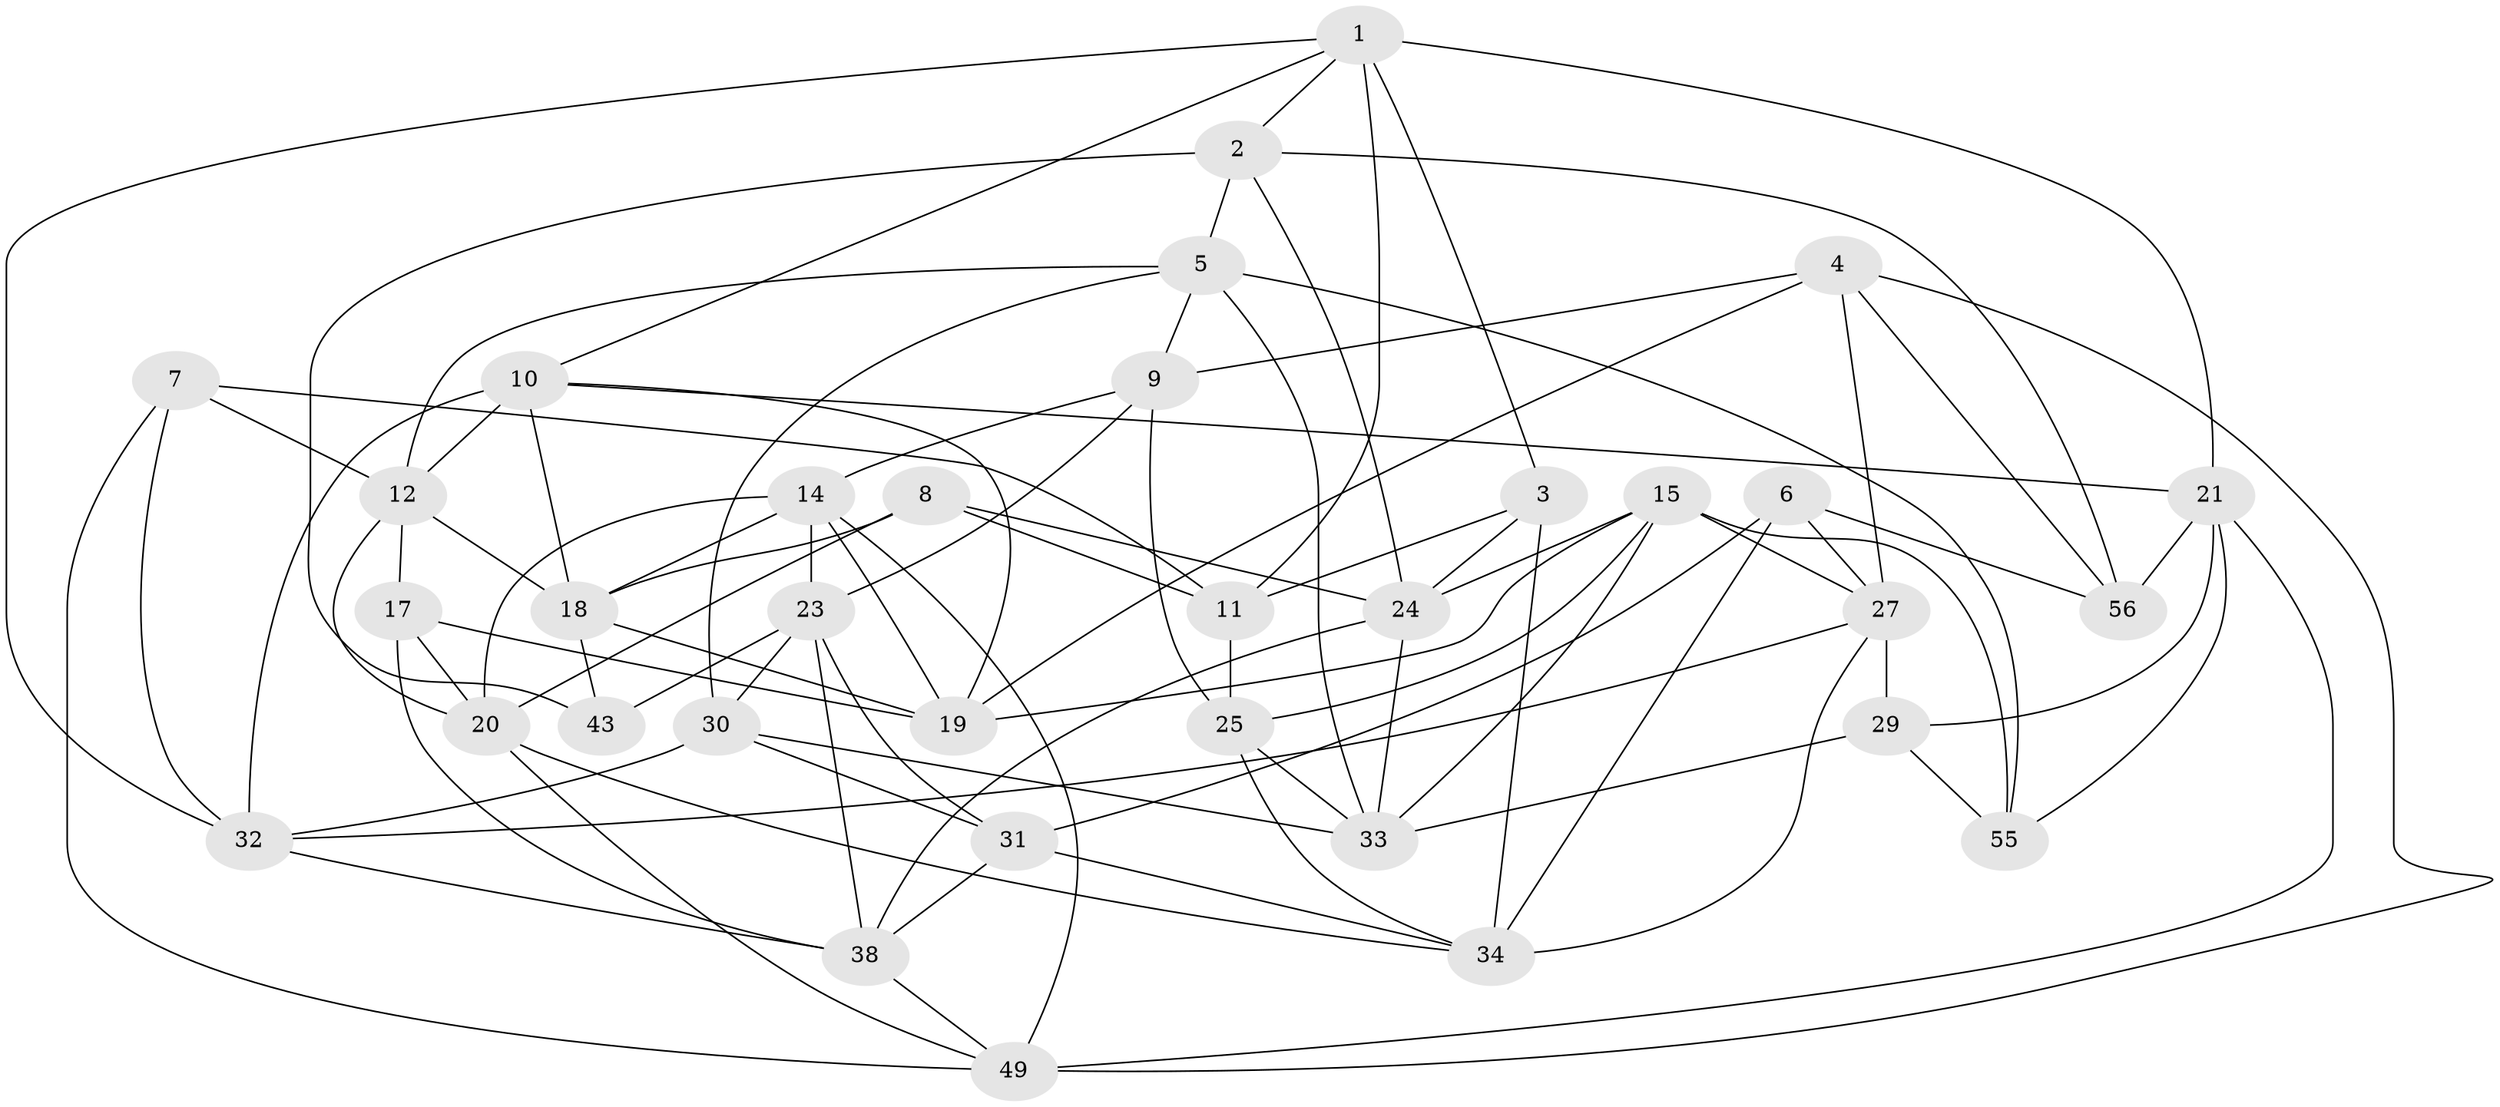 // Generated by graph-tools (version 1.1) at 2025/52/02/27/25 19:52:28]
// undirected, 34 vertices, 89 edges
graph export_dot {
graph [start="1"]
  node [color=gray90,style=filled];
  1 [super="+16"];
  2 [super="+45"];
  3;
  4 [super="+35"];
  5 [super="+42"];
  6;
  7;
  8;
  9 [super="+46"];
  10 [super="+26"];
  11 [super="+13"];
  12 [super="+57"];
  14 [super="+54"];
  15 [super="+47"];
  17;
  18 [super="+40"];
  19 [super="+22"];
  20 [super="+37"];
  21 [super="+41"];
  23 [super="+28"];
  24 [super="+39"];
  25 [super="+50"];
  27 [super="+53"];
  29;
  30 [super="+36"];
  31 [super="+58"];
  32 [super="+59"];
  33 [super="+48"];
  34 [super="+44"];
  38 [super="+52"];
  43;
  49 [super="+51"];
  55;
  56;
  1 -- 3;
  1 -- 10;
  1 -- 2;
  1 -- 21;
  1 -- 11;
  1 -- 32;
  2 -- 43 [weight=2];
  2 -- 56;
  2 -- 24;
  2 -- 5;
  3 -- 11;
  3 -- 34;
  3 -- 24;
  4 -- 9 [weight=2];
  4 -- 56;
  4 -- 19;
  4 -- 27;
  4 -- 49;
  5 -- 55;
  5 -- 30;
  5 -- 12;
  5 -- 33;
  5 -- 9;
  6 -- 34;
  6 -- 56;
  6 -- 31;
  6 -- 27;
  7 -- 12;
  7 -- 32;
  7 -- 11;
  7 -- 49;
  8 -- 24;
  8 -- 18;
  8 -- 11;
  8 -- 20;
  9 -- 14;
  9 -- 25;
  9 -- 23;
  10 -- 32;
  10 -- 18;
  10 -- 12;
  10 -- 21;
  10 -- 19;
  11 -- 25 [weight=2];
  12 -- 17;
  12 -- 18;
  12 -- 20;
  14 -- 23;
  14 -- 49;
  14 -- 20;
  14 -- 18;
  14 -- 19;
  15 -- 24;
  15 -- 33;
  15 -- 25;
  15 -- 27;
  15 -- 55;
  15 -- 19;
  17 -- 19;
  17 -- 20;
  17 -- 38;
  18 -- 19;
  18 -- 43;
  20 -- 49;
  20 -- 34;
  21 -- 56;
  21 -- 55;
  21 -- 29;
  21 -- 49;
  23 -- 43;
  23 -- 31;
  23 -- 38;
  23 -- 30;
  24 -- 38;
  24 -- 33;
  25 -- 33;
  25 -- 34;
  27 -- 29;
  27 -- 34;
  27 -- 32;
  29 -- 55;
  29 -- 33;
  30 -- 31 [weight=2];
  30 -- 32;
  30 -- 33;
  31 -- 34;
  31 -- 38;
  32 -- 38;
  38 -- 49;
}
